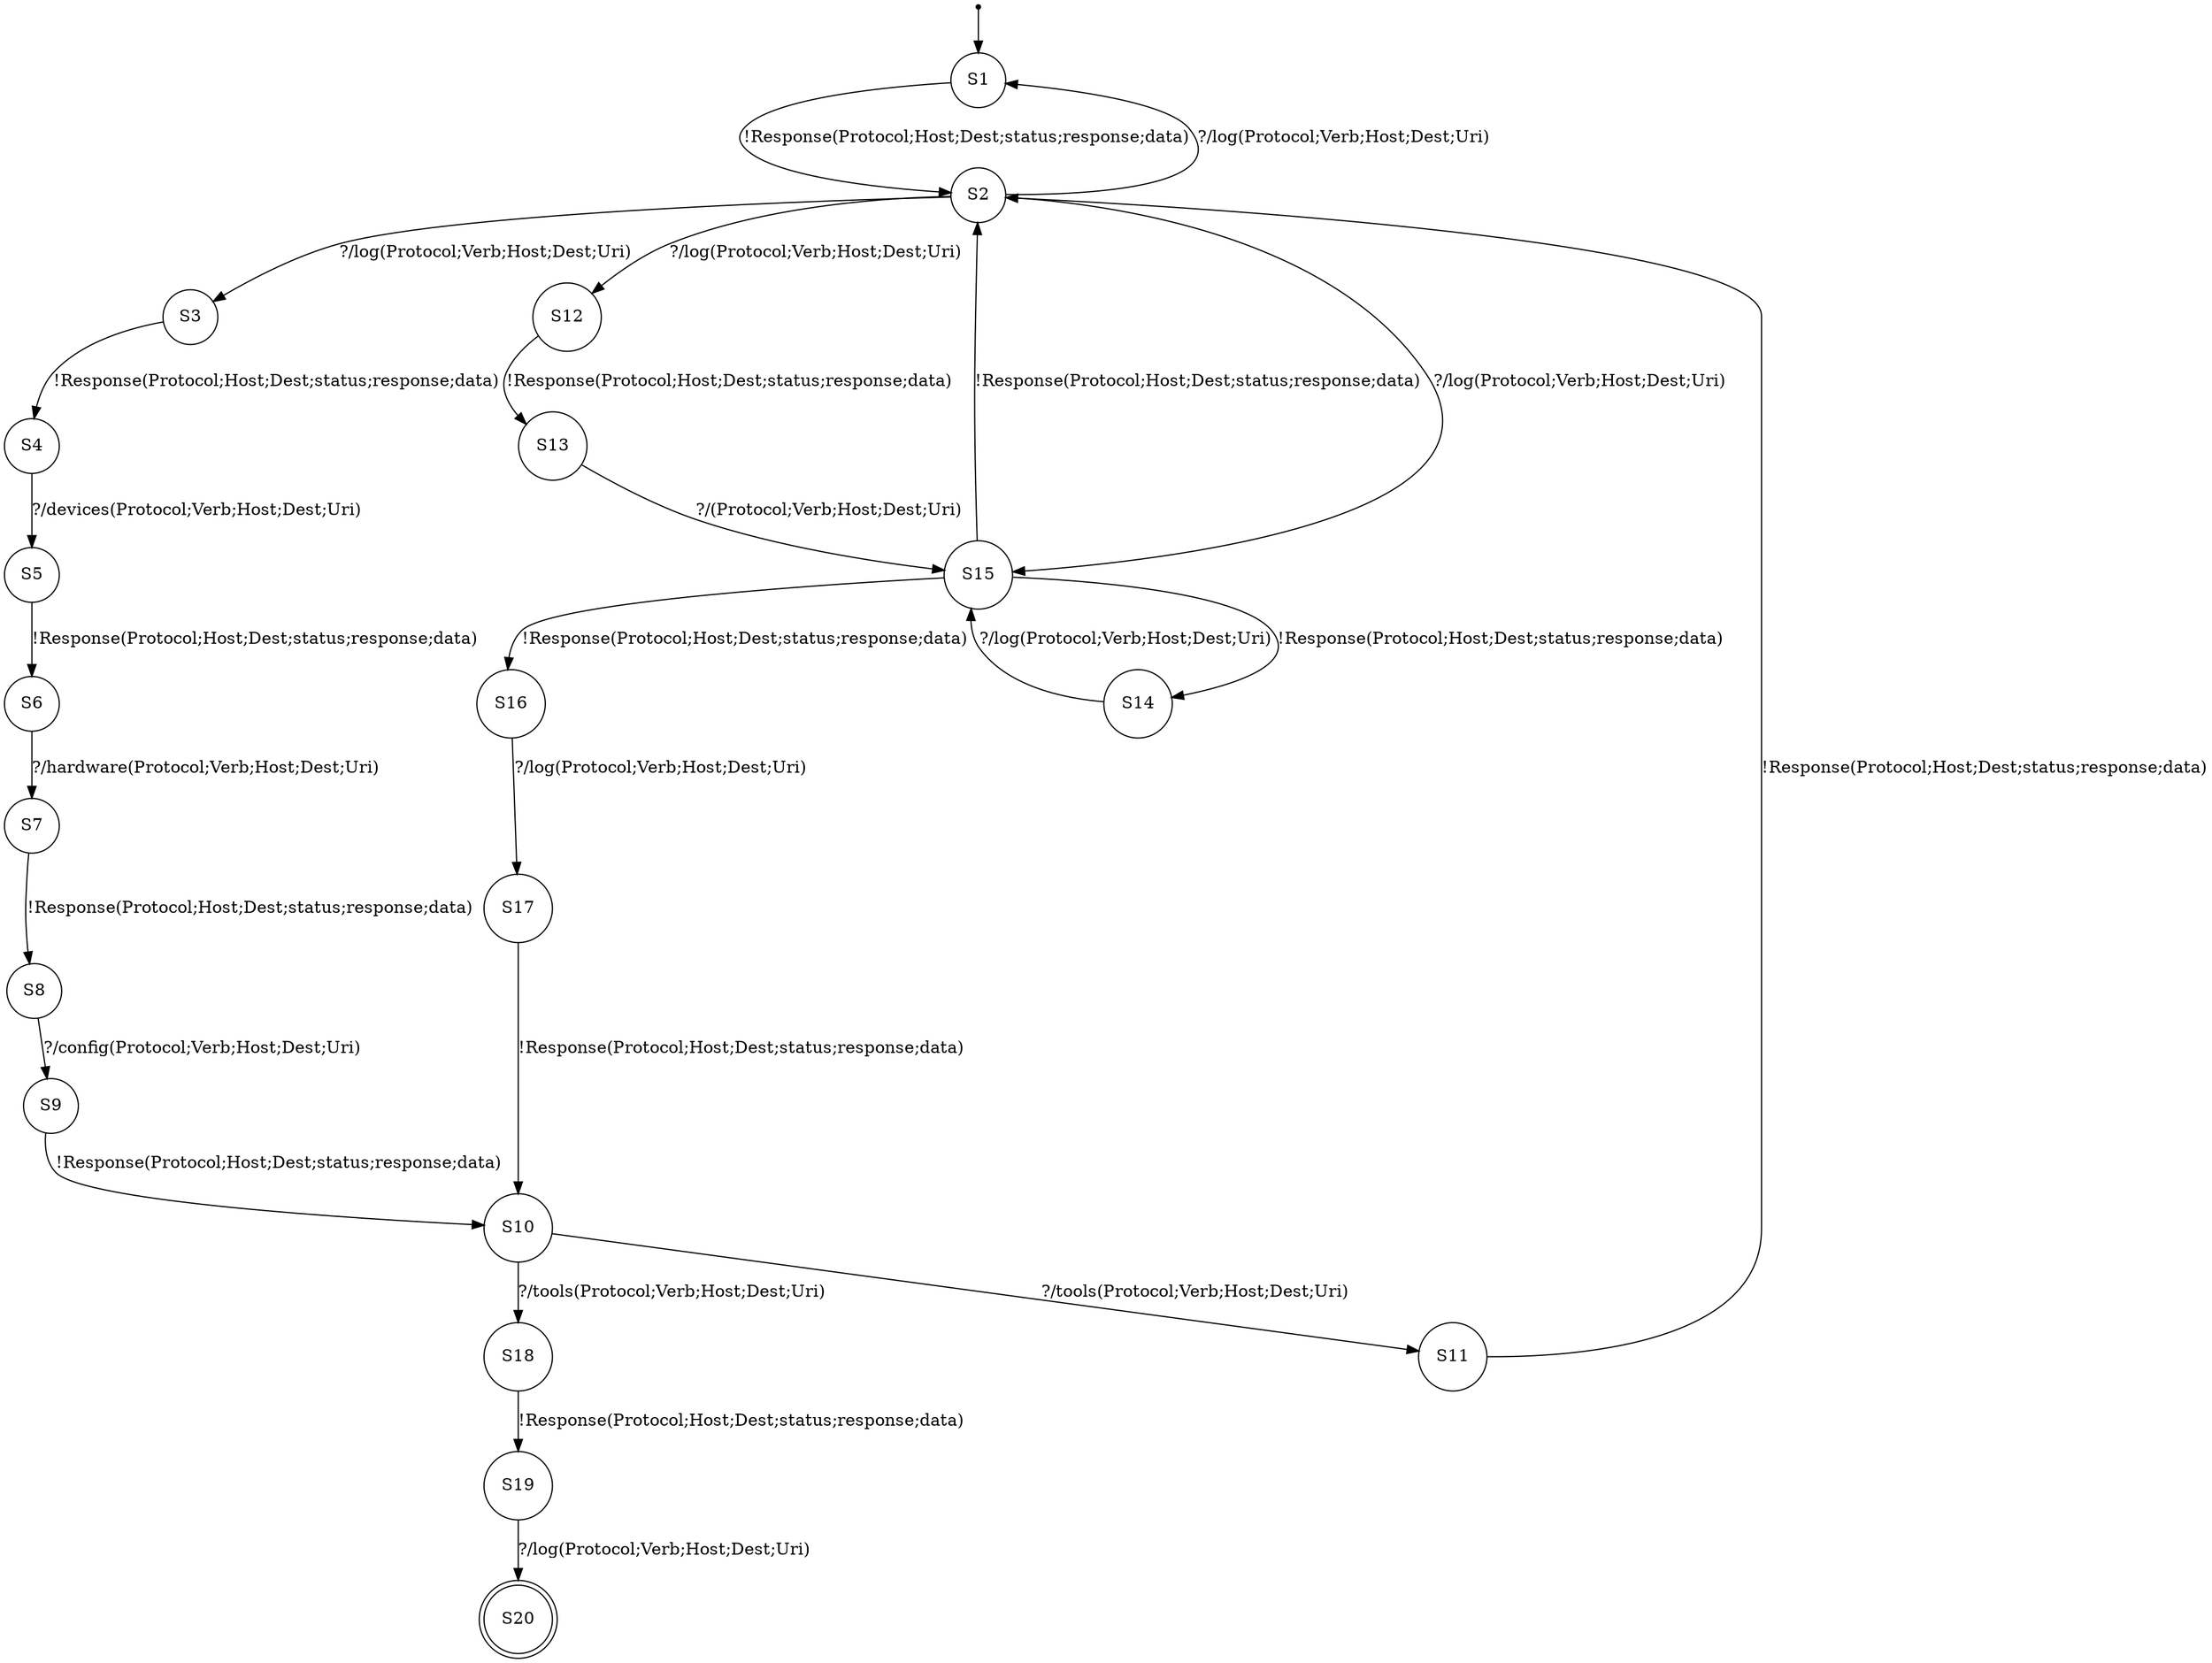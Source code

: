 digraph LTS {
S00[shape=point]
S1[label=S1,shape=circle];
S2[label=S2,shape=circle];
S3[label=S3,shape=circle];
S4[label=S4,shape=circle];
S5[label=S5,shape=circle];
S6[label=S6,shape=circle];
S7[label=S7,shape=circle];
S8[label=S8,shape=circle];
S9[label=S9,shape=circle];
S10[label=S10,shape=circle];
S11[label=S11,shape=circle];
S12[label=S12,shape=circle];
S13[label=S13,shape=circle];
S14[label=S14,shape=circle];
S15[label=S15,shape=circle];
S16[label=S16,shape=circle];
S17[label=S17,shape=circle];
S18[label=S18,shape=circle];
S19[label=S19,shape=circle];
S20[label=S20,shape=doublecircle];
S00 -> S1
S1 -> S2[label ="!Response(Protocol;Host;Dest;status;response;data)"];
S2 -> S1[label ="?/log(Protocol;Verb;Host;Dest;Uri)"];
S2 -> S3[label ="?/log(Protocol;Verb;Host;Dest;Uri)"];
S2 -> S12[label ="?/log(Protocol;Verb;Host;Dest;Uri)"];
S2 -> S15[label ="?/log(Protocol;Verb;Host;Dest;Uri)"];
S3 -> S4[label ="!Response(Protocol;Host;Dest;status;response;data)"];
S4 -> S5[label ="?/devices(Protocol;Verb;Host;Dest;Uri)"];
S5 -> S6[label ="!Response(Protocol;Host;Dest;status;response;data)"];
S6 -> S7[label ="?/hardware(Protocol;Verb;Host;Dest;Uri)"];
S7 -> S8[label ="!Response(Protocol;Host;Dest;status;response;data)"];
S8 -> S9[label ="?/config(Protocol;Verb;Host;Dest;Uri)"];
S9 -> S10[label ="!Response(Protocol;Host;Dest;status;response;data)"];
S10 -> S11[label ="?/tools(Protocol;Verb;Host;Dest;Uri)"];
S10 -> S18[label ="?/tools(Protocol;Verb;Host;Dest;Uri)"];
S11 -> S2[label ="!Response(Protocol;Host;Dest;status;response;data)"];
S12 -> S13[label ="!Response(Protocol;Host;Dest;status;response;data)"];
S13 -> S15[label ="?/(Protocol;Verb;Host;Dest;Uri)"];
S14 -> S15[label ="?/log(Protocol;Verb;Host;Dest;Uri)"];
S15 -> S2[label ="!Response(Protocol;Host;Dest;status;response;data)"];
S15 -> S14[label ="!Response(Protocol;Host;Dest;status;response;data)"];
S15 -> S16[label ="!Response(Protocol;Host;Dest;status;response;data)"];
S16 -> S17[label ="?/log(Protocol;Verb;Host;Dest;Uri)"];
S17 -> S10[label ="!Response(Protocol;Host;Dest;status;response;data)"];
S18 -> S19[label ="!Response(Protocol;Host;Dest;status;response;data)"];
S19 -> S20[label ="?/log(Protocol;Verb;Host;Dest;Uri)"];
}
